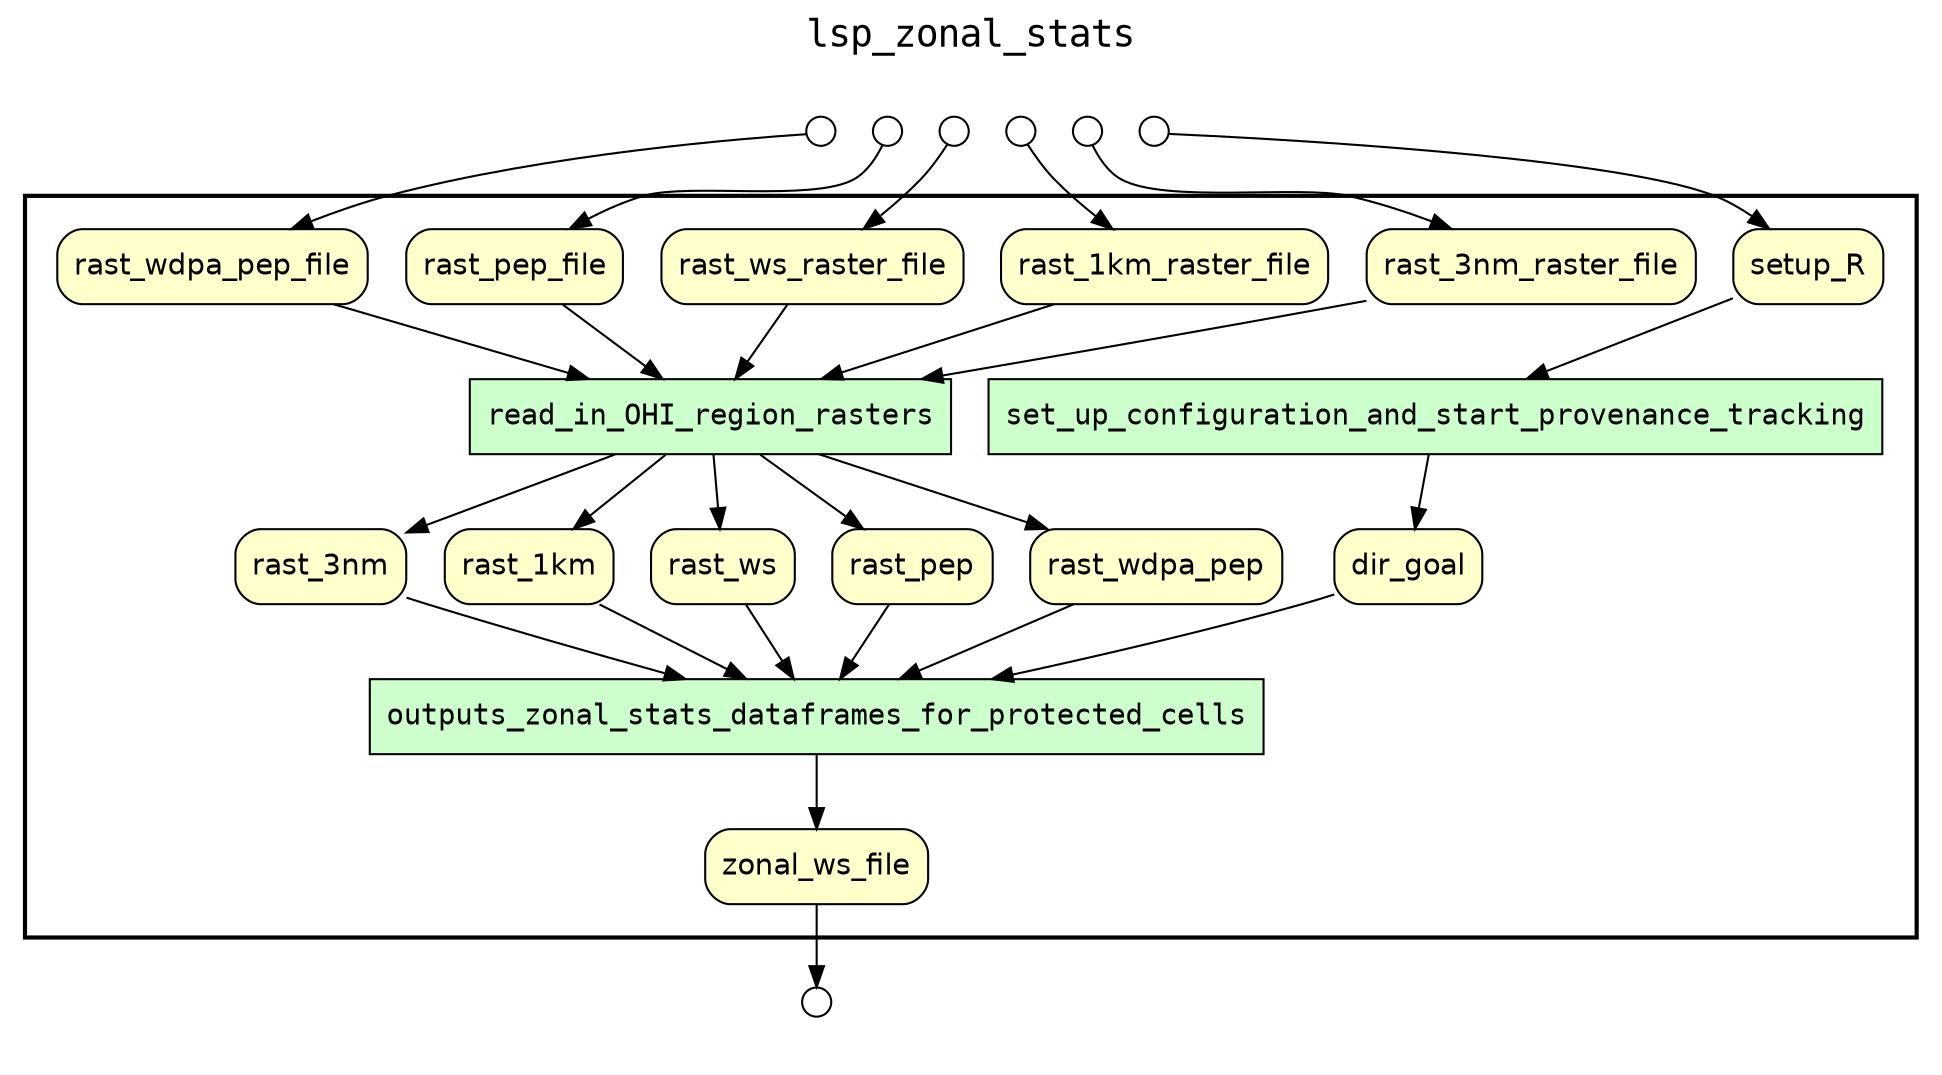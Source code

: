 
digraph yw_data_view {
rankdir=TB
fontname=Courier; fontsize=18; labelloc=t
label="lsp_zonal_stats"
subgraph cluster_workflow { label=""; color=black; penwidth=2
subgraph cluster_workflow_inner { label=""; color=white
node[shape=box style="filled" fillcolor="#CCFFCC" peripheries=1 fontname=Courier]
read_in_OHI_region_rasters
set_up_configuration_and_start_provenance_tracking
outputs_zonal_stats_dataframes_for_protected_cells
node[shape=box style="filled" fillcolor="#CCFFCC" peripheries=1 fontname=Courier]
node[shape=box style="rounded,filled" fillcolor="#FFFFCC" peripheries=1 fontname=Helvetica]
setup_R
dir_goal
rast_3nm_raster_file
rast_1km_raster_file
rast_ws_raster_file
rast_pep_file
rast_wdpa_pep_file
rast_3nm
rast_1km
rast_ws
rast_pep
rast_wdpa_pep
zonal_ws_file
node[shape=box style="rounded,filled" fillcolor="#FFFFFF" peripheries=1 fontname=Helvetica]
}}
subgraph cluster_inflows { label=""; color=white; penwidth=2
subgraph cluster_inflows_inner { label=""; color=white
node[shape=circle fillcolor="#FFFFFF" peripheries=1 width=0.2]
setup_R_inflow [label=""]
rast_3nm_raster_file_inflow [label=""]
rast_1km_raster_file_inflow [label=""]
rast_ws_raster_file_inflow [label=""]
rast_pep_file_inflow [label=""]
rast_wdpa_pep_file_inflow [label=""]
}}
subgraph cluster_outflows { label=""; color=white; penwidth=2
subgraph cluster_outflows_inner { label=""; color=white
node[shape=circle fillcolor="#FFFFFF" peripheries=1 width=0.2]
zonal_ws_file_outflow [label=""]
}}
dir_goal -> outputs_zonal_stats_dataframes_for_protected_cells
rast_pep_file -> read_in_OHI_region_rasters
rast_3nm -> outputs_zonal_stats_dataframes_for_protected_cells
rast_wdpa_pep_file -> read_in_OHI_region_rasters
setup_R -> set_up_configuration_and_start_provenance_tracking
rast_1km -> outputs_zonal_stats_dataframes_for_protected_cells
rast_3nm_raster_file -> read_in_OHI_region_rasters
rast_ws -> outputs_zonal_stats_dataframes_for_protected_cells
rast_1km_raster_file -> read_in_OHI_region_rasters
rast_pep -> outputs_zonal_stats_dataframes_for_protected_cells
rast_ws_raster_file -> read_in_OHI_region_rasters
rast_wdpa_pep -> outputs_zonal_stats_dataframes_for_protected_cells
set_up_configuration_and_start_provenance_tracking -> dir_goal
read_in_OHI_region_rasters -> rast_3nm
read_in_OHI_region_rasters -> rast_1km
read_in_OHI_region_rasters -> rast_ws
read_in_OHI_region_rasters -> rast_pep
read_in_OHI_region_rasters -> rast_wdpa_pep
outputs_zonal_stats_dataframes_for_protected_cells -> zonal_ws_file
setup_R_inflow -> setup_R
rast_3nm_raster_file_inflow -> rast_3nm_raster_file
rast_1km_raster_file_inflow -> rast_1km_raster_file
rast_ws_raster_file_inflow -> rast_ws_raster_file
rast_pep_file_inflow -> rast_pep_file
rast_wdpa_pep_file_inflow -> rast_wdpa_pep_file
zonal_ws_file -> zonal_ws_file_outflow
}

